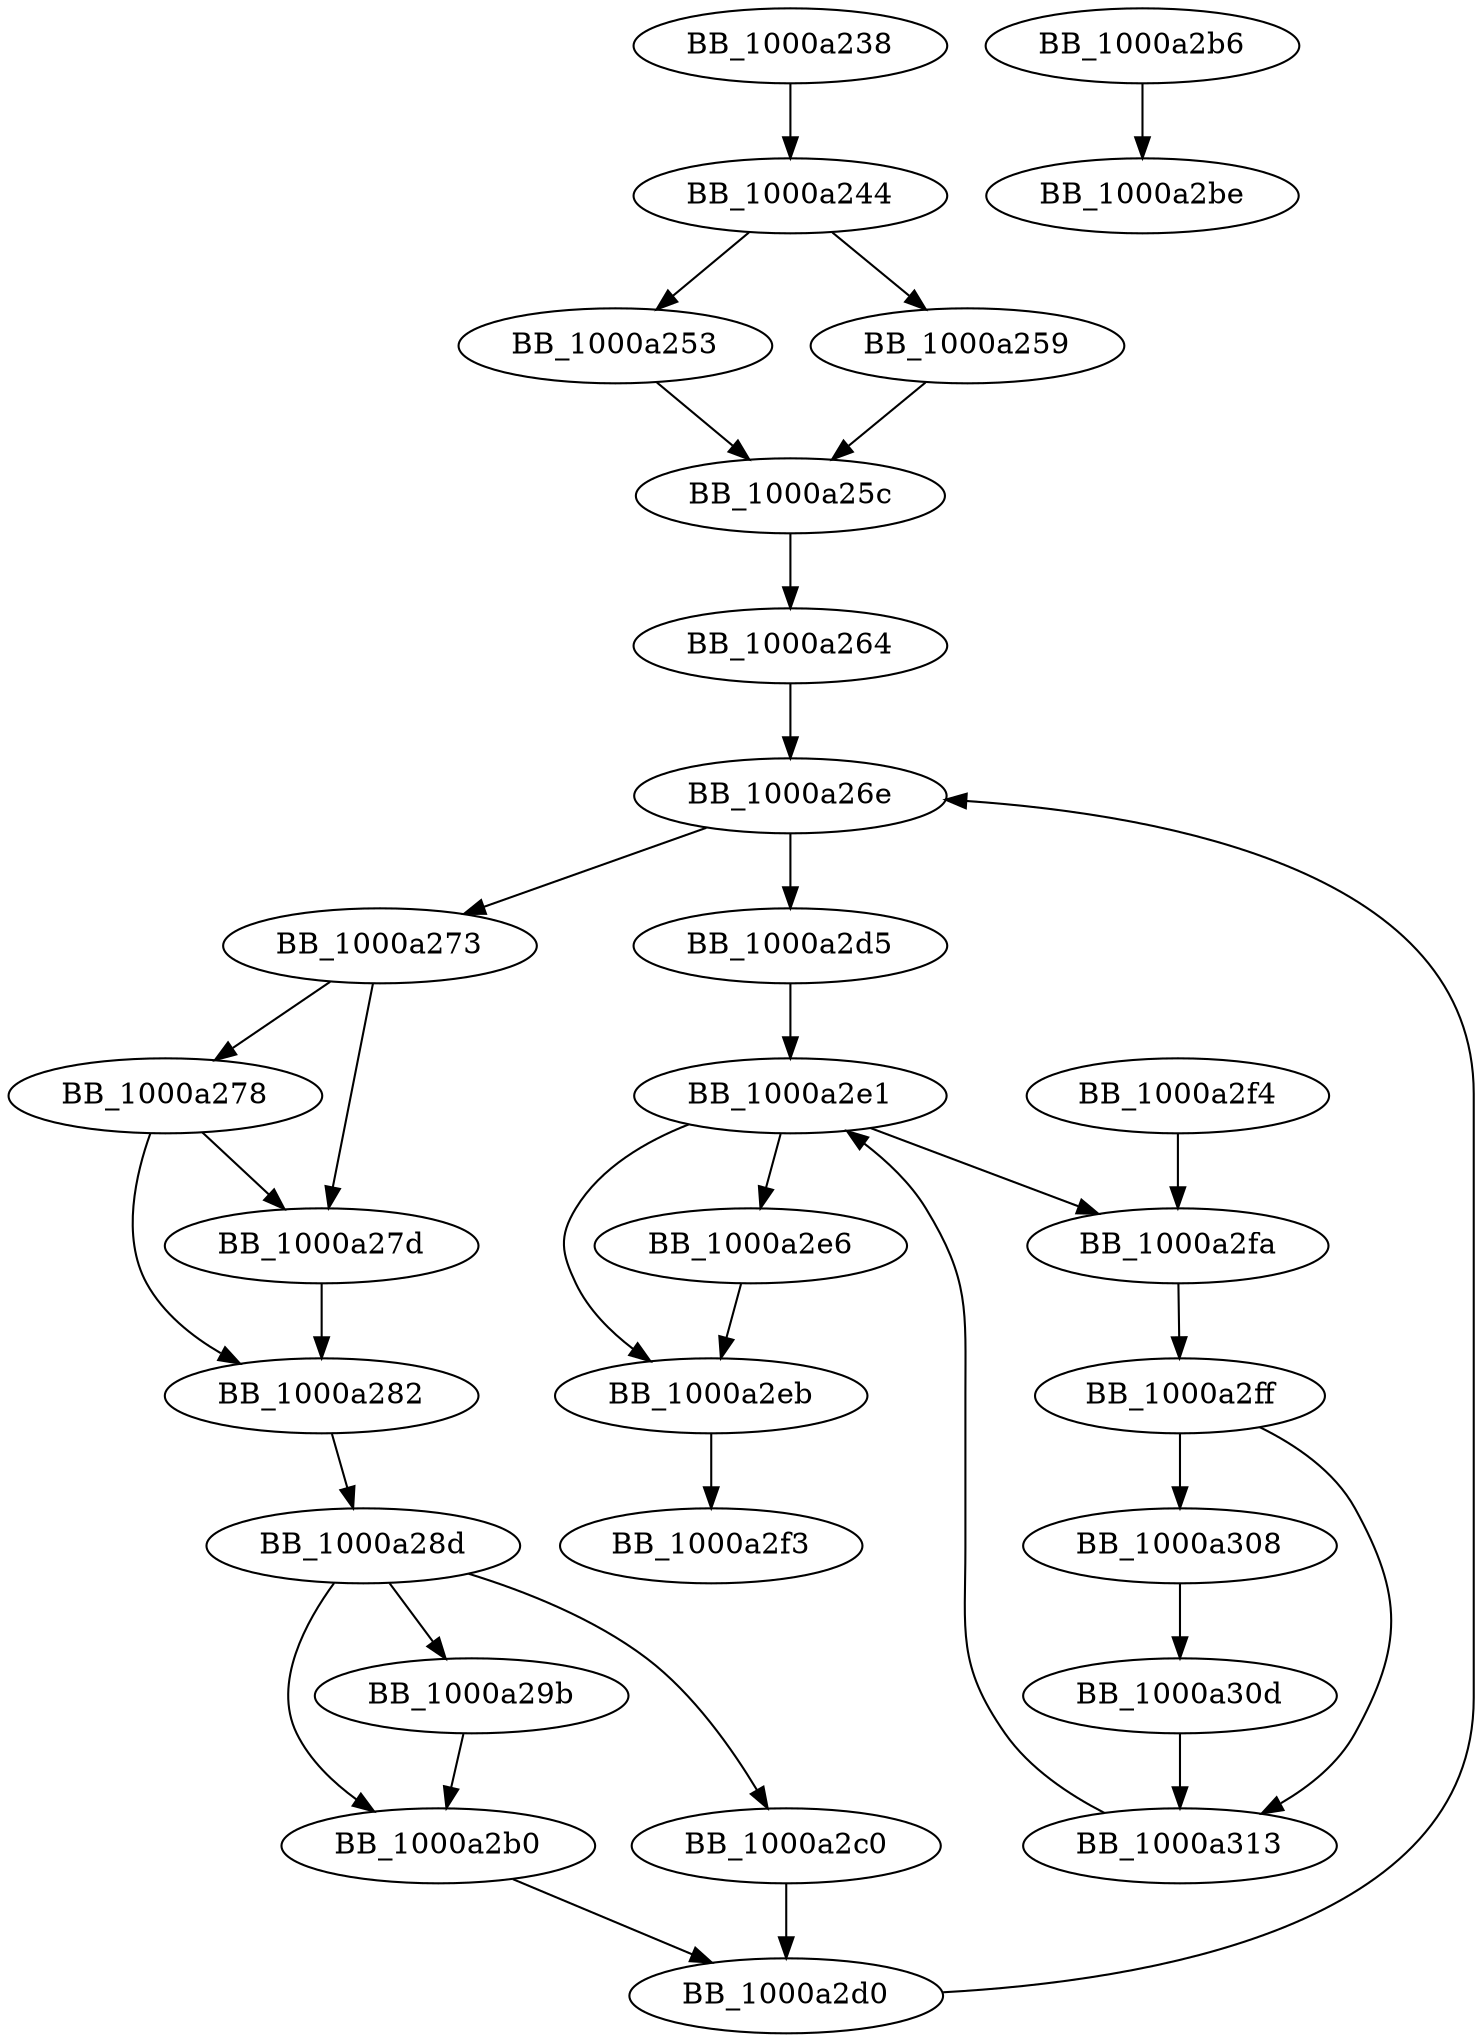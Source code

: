 DiGraph ___FrameUnwindToState{
BB_1000a238->BB_1000a244
BB_1000a244->BB_1000a253
BB_1000a244->BB_1000a259
BB_1000a253->BB_1000a25c
BB_1000a259->BB_1000a25c
BB_1000a25c->BB_1000a264
BB_1000a264->BB_1000a26e
BB_1000a26e->BB_1000a273
BB_1000a26e->BB_1000a2d5
BB_1000a273->BB_1000a278
BB_1000a273->BB_1000a27d
BB_1000a278->BB_1000a27d
BB_1000a278->BB_1000a282
BB_1000a27d->BB_1000a282
BB_1000a282->BB_1000a28d
BB_1000a28d->BB_1000a29b
BB_1000a28d->BB_1000a2b0
BB_1000a28d->BB_1000a2c0
BB_1000a29b->BB_1000a2b0
BB_1000a2b0->BB_1000a2d0
BB_1000a2b6->BB_1000a2be
BB_1000a2c0->BB_1000a2d0
BB_1000a2d0->BB_1000a26e
BB_1000a2d5->BB_1000a2e1
BB_1000a2e1->BB_1000a2e6
BB_1000a2e1->BB_1000a2eb
BB_1000a2e1->BB_1000a2fa
BB_1000a2e6->BB_1000a2eb
BB_1000a2eb->BB_1000a2f3
BB_1000a2f4->BB_1000a2fa
BB_1000a2fa->BB_1000a2ff
BB_1000a2ff->BB_1000a308
BB_1000a2ff->BB_1000a313
BB_1000a308->BB_1000a30d
BB_1000a30d->BB_1000a313
BB_1000a313->BB_1000a2e1
}
